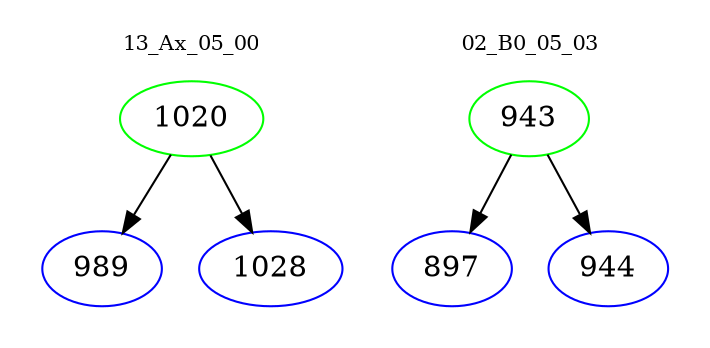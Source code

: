 digraph{
subgraph cluster_0 {
color = white
label = "13_Ax_05_00";
fontsize=10;
T0_1020 [label="1020", color="green"]
T0_1020 -> T0_989 [color="black"]
T0_989 [label="989", color="blue"]
T0_1020 -> T0_1028 [color="black"]
T0_1028 [label="1028", color="blue"]
}
subgraph cluster_1 {
color = white
label = "02_B0_05_03";
fontsize=10;
T1_943 [label="943", color="green"]
T1_943 -> T1_897 [color="black"]
T1_897 [label="897", color="blue"]
T1_943 -> T1_944 [color="black"]
T1_944 [label="944", color="blue"]
}
}
